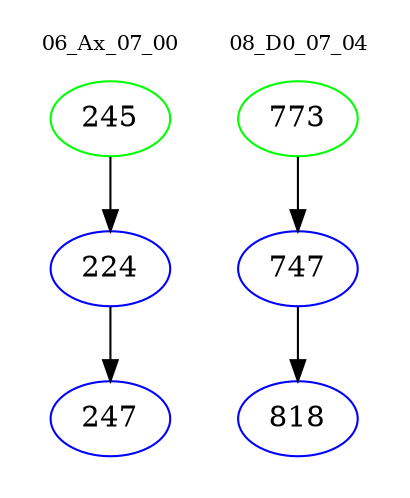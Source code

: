 digraph{
subgraph cluster_0 {
color = white
label = "06_Ax_07_00";
fontsize=10;
T0_245 [label="245", color="green"]
T0_245 -> T0_224 [color="black"]
T0_224 [label="224", color="blue"]
T0_224 -> T0_247 [color="black"]
T0_247 [label="247", color="blue"]
}
subgraph cluster_1 {
color = white
label = "08_D0_07_04";
fontsize=10;
T1_773 [label="773", color="green"]
T1_773 -> T1_747 [color="black"]
T1_747 [label="747", color="blue"]
T1_747 -> T1_818 [color="black"]
T1_818 [label="818", color="blue"]
}
}
